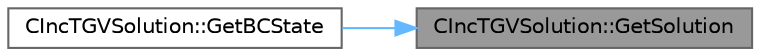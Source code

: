 digraph "CIncTGVSolution::GetSolution"
{
 // LATEX_PDF_SIZE
  bgcolor="transparent";
  edge [fontname=Helvetica,fontsize=10,labelfontname=Helvetica,labelfontsize=10];
  node [fontname=Helvetica,fontsize=10,shape=box,height=0.2,width=0.4];
  rankdir="RL";
  Node1 [id="Node000001",label="CIncTGVSolution::GetSolution",height=0.2,width=0.4,color="gray40", fillcolor="grey60", style="filled", fontcolor="black",tooltip="Get the exact solution at the current position and time."];
  Node1 -> Node2 [id="edge1_Node000001_Node000002",dir="back",color="steelblue1",style="solid",tooltip=" "];
  Node2 [id="Node000002",label="CIncTGVSolution::GetBCState",height=0.2,width=0.4,color="grey40", fillcolor="white", style="filled",URL="$classCIncTGVSolution.html#a22ed8ee9c20986eea92d7819126c421a",tooltip="Get the boundary conditions state for an exact solution."];
}
